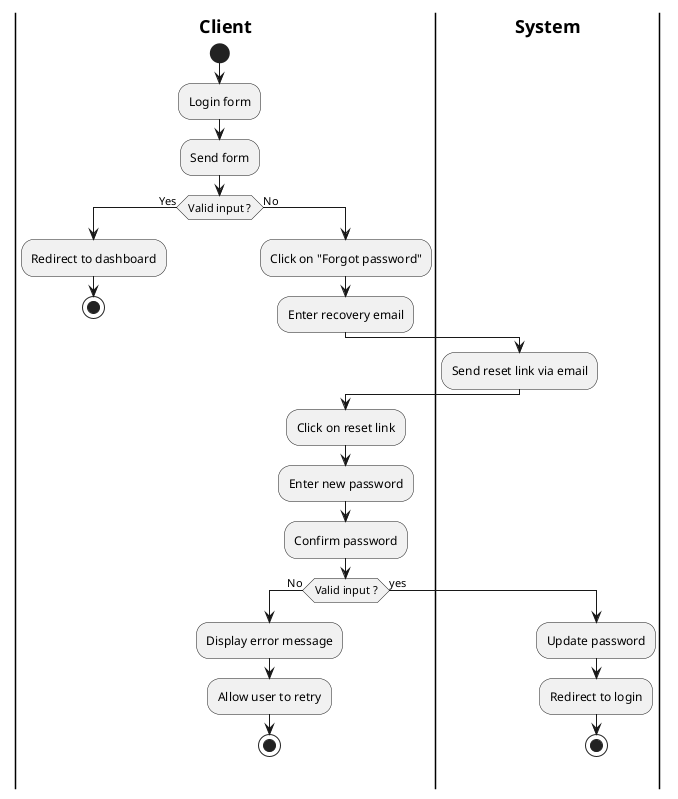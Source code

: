 @startuml ResetPasswordActivity

|**Client**|
start
:Login form;
:Send form;

if (Valid input ?) then (Yes)
    :Redirect to dashboard;
    stop
else (No)
    :Click on "Forgot password";
    :Enter recovery email;

    |**System**|
    :Send reset link via email;

    |**Client**|
    :Click on reset link;
        :Enter new password;
        :Confirm password;

        if (Valid input ?) then (No)
            |**Client**|
            :Display error message;
            :Allow user to retry;
            ' Pas de flèche vers le bas
            stop
        else (yes)
            |**System**|
            :Update password;
            :Redirect to login;
            stop
        endif
endif

@enduml
